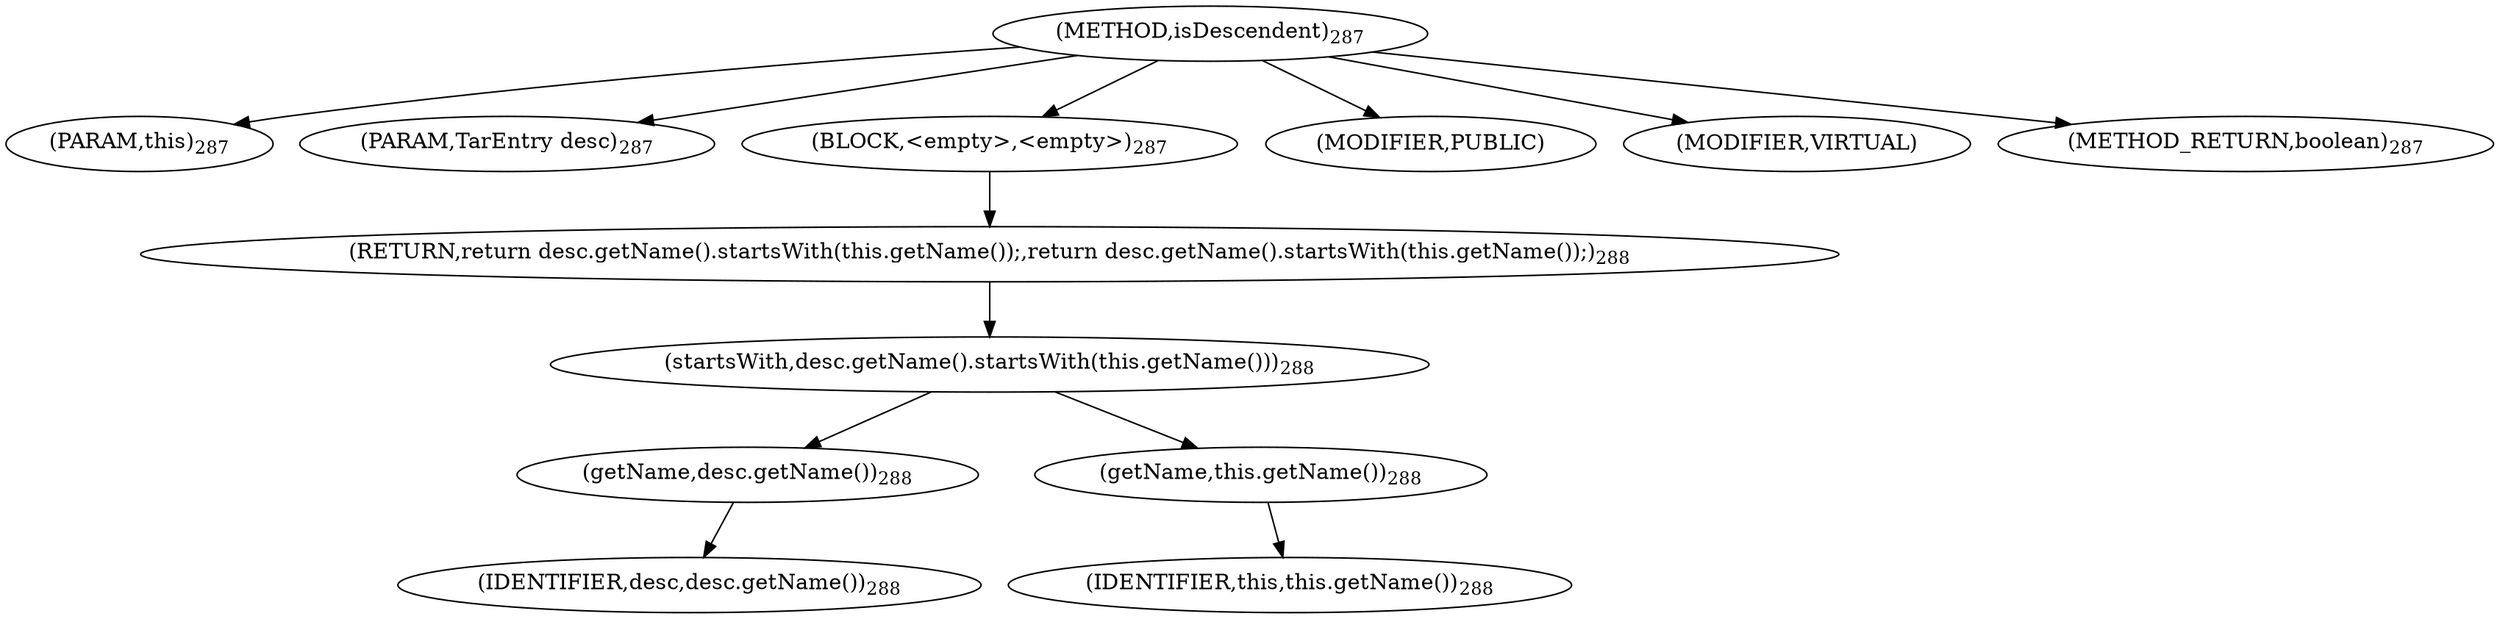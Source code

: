 digraph "isDescendent" {  
"637" [label = <(METHOD,isDescendent)<SUB>287</SUB>> ]
"56" [label = <(PARAM,this)<SUB>287</SUB>> ]
"638" [label = <(PARAM,TarEntry desc)<SUB>287</SUB>> ]
"639" [label = <(BLOCK,&lt;empty&gt;,&lt;empty&gt;)<SUB>287</SUB>> ]
"640" [label = <(RETURN,return desc.getName().startsWith(this.getName());,return desc.getName().startsWith(this.getName());)<SUB>288</SUB>> ]
"641" [label = <(startsWith,desc.getName().startsWith(this.getName()))<SUB>288</SUB>> ]
"642" [label = <(getName,desc.getName())<SUB>288</SUB>> ]
"643" [label = <(IDENTIFIER,desc,desc.getName())<SUB>288</SUB>> ]
"644" [label = <(getName,this.getName())<SUB>288</SUB>> ]
"55" [label = <(IDENTIFIER,this,this.getName())<SUB>288</SUB>> ]
"645" [label = <(MODIFIER,PUBLIC)> ]
"646" [label = <(MODIFIER,VIRTUAL)> ]
"647" [label = <(METHOD_RETURN,boolean)<SUB>287</SUB>> ]
  "637" -> "56" 
  "637" -> "638" 
  "637" -> "639" 
  "637" -> "645" 
  "637" -> "646" 
  "637" -> "647" 
  "639" -> "640" 
  "640" -> "641" 
  "641" -> "642" 
  "641" -> "644" 
  "642" -> "643" 
  "644" -> "55" 
}
